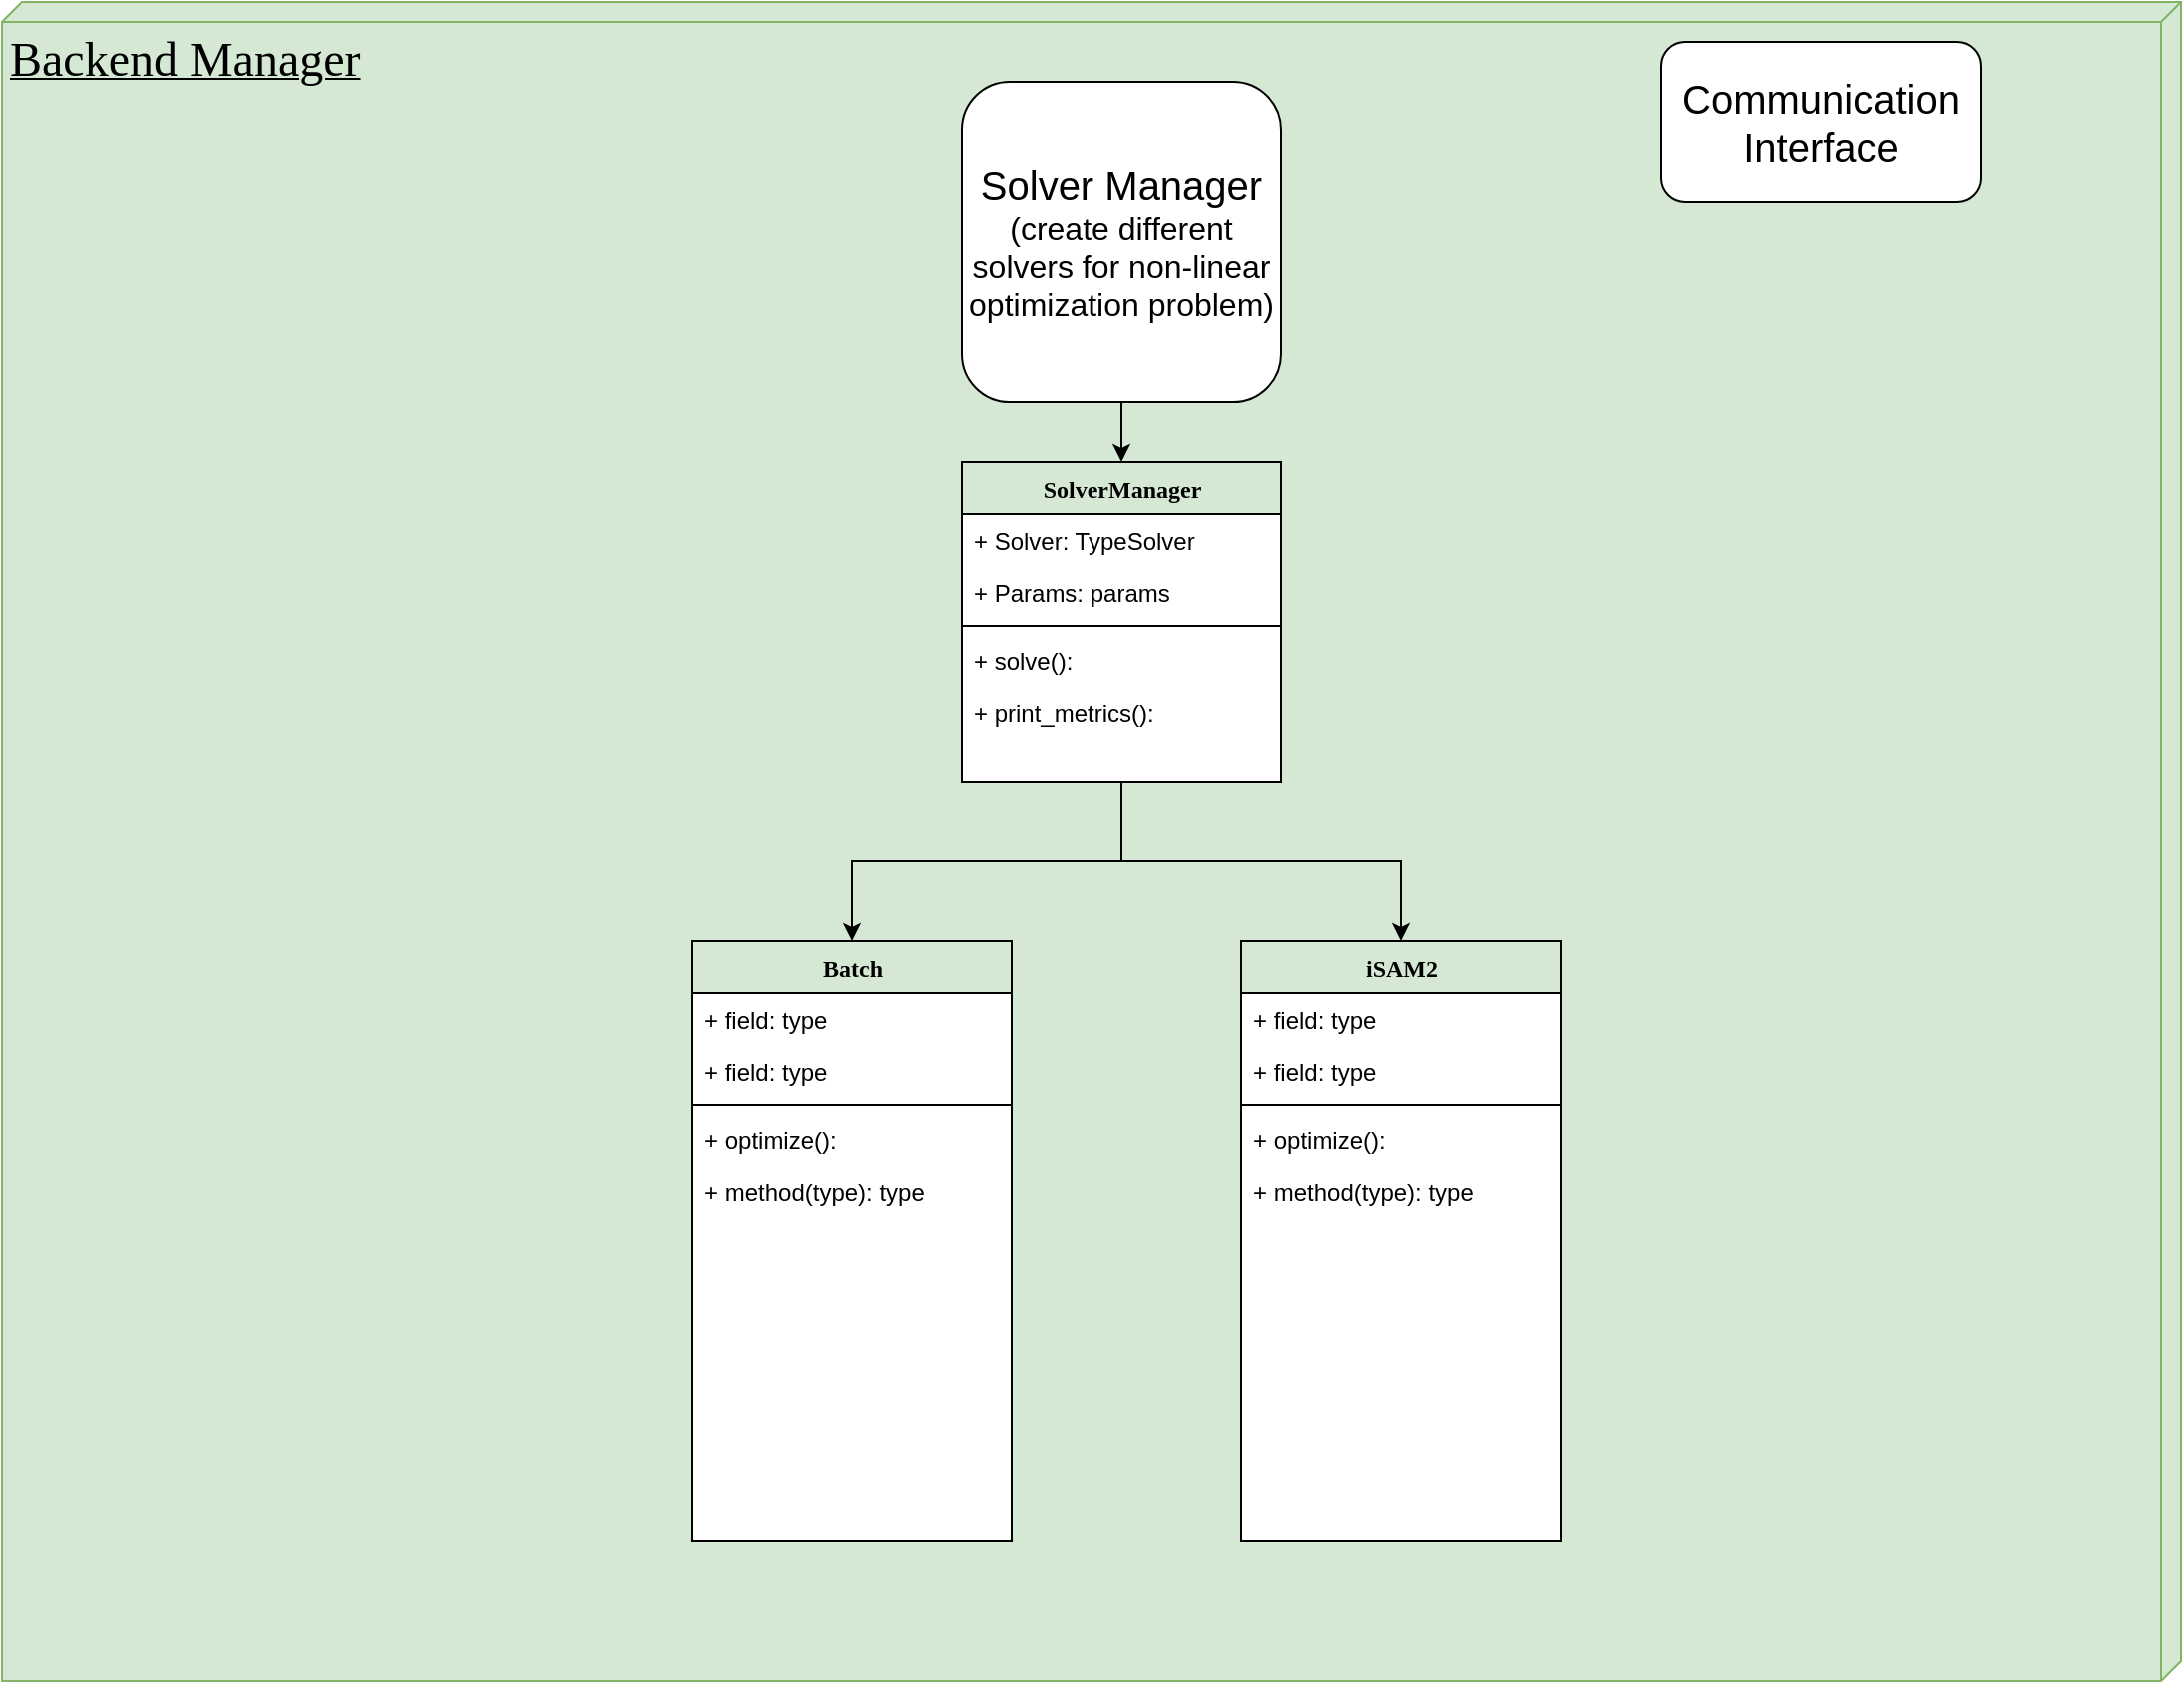 <mxfile version="21.1.2" type="device">
  <diagram name="Page-1" id="BbnIzNLkzCer4ha2YjdJ">
    <mxGraphModel dx="3262" dy="911" grid="1" gridSize="10" guides="1" tooltips="1" connect="1" arrows="1" fold="1" page="1" pageScale="1" pageWidth="850" pageHeight="1100" math="0" shadow="0">
      <root>
        <mxCell id="0" />
        <mxCell id="1" parent="0" />
        <mxCell id="GScOgHrEA0LkuBJ2mFBk-1" value="&lt;font style=&quot;font-size: 24px;&quot;&gt;Backend Manager&lt;/font&gt;" style="verticalAlign=top;align=left;spacingTop=8;spacingLeft=2;spacingRight=12;shape=cube;size=10;direction=south;fontStyle=4;html=1;rounded=0;shadow=0;comic=0;labelBackgroundColor=none;strokeWidth=1;fontFamily=Verdana;fontSize=12;fillColor=#d5e8d4;strokeColor=#82b366;" vertex="1" parent="1">
          <mxGeometry x="-1700" width="1090" height="840" as="geometry" />
        </mxCell>
        <mxCell id="GScOgHrEA0LkuBJ2mFBk-2" style="edgeStyle=orthogonalEdgeStyle;rounded=0;orthogonalLoop=1;jettySize=auto;html=1;exitX=0.5;exitY=1;exitDx=0;exitDy=0;entryX=0.5;entryY=0;entryDx=0;entryDy=0;" edge="1" parent="1" source="GScOgHrEA0LkuBJ2mFBk-3" target="GScOgHrEA0LkuBJ2mFBk-22">
          <mxGeometry relative="1" as="geometry" />
        </mxCell>
        <mxCell id="GScOgHrEA0LkuBJ2mFBk-3" value="&lt;font style=&quot;&quot;&gt;&lt;span style=&quot;font-size: 20px;&quot;&gt;Solver Manager&lt;/span&gt;&lt;br&gt;&lt;font style=&quot;font-size: 16px;&quot;&gt;(create different solvers for non-linear optimization problem)&lt;/font&gt;&lt;br&gt;&lt;/font&gt;" style="rounded=1;whiteSpace=wrap;html=1;" vertex="1" parent="1">
          <mxGeometry x="-1220" y="40" width="160" height="160" as="geometry" />
        </mxCell>
        <mxCell id="GScOgHrEA0LkuBJ2mFBk-8" value="&lt;font style=&quot;font-size: 20px;&quot;&gt;Communication Interface&lt;/font&gt;" style="rounded=1;whiteSpace=wrap;html=1;" vertex="1" parent="1">
          <mxGeometry x="-870" y="20" width="160" height="80" as="geometry" />
        </mxCell>
        <mxCell id="GScOgHrEA0LkuBJ2mFBk-58" style="edgeStyle=orthogonalEdgeStyle;rounded=0;orthogonalLoop=1;jettySize=auto;html=1;exitX=0.5;exitY=1;exitDx=0;exitDy=0;entryX=0.5;entryY=0;entryDx=0;entryDy=0;" edge="1" parent="1" source="GScOgHrEA0LkuBJ2mFBk-22" target="GScOgHrEA0LkuBJ2mFBk-38">
          <mxGeometry relative="1" as="geometry" />
        </mxCell>
        <mxCell id="GScOgHrEA0LkuBJ2mFBk-59" style="edgeStyle=orthogonalEdgeStyle;rounded=0;orthogonalLoop=1;jettySize=auto;html=1;exitX=0.5;exitY=1;exitDx=0;exitDy=0;entryX=0.5;entryY=0;entryDx=0;entryDy=0;" edge="1" parent="1" source="GScOgHrEA0LkuBJ2mFBk-22" target="GScOgHrEA0LkuBJ2mFBk-52">
          <mxGeometry relative="1" as="geometry" />
        </mxCell>
        <mxCell id="GScOgHrEA0LkuBJ2mFBk-22" value="SolverManager" style="swimlane;html=1;fontStyle=1;align=center;verticalAlign=top;childLayout=stackLayout;horizontal=1;startSize=26;horizontalStack=0;resizeParent=1;resizeLast=0;collapsible=1;marginBottom=0;swimlaneFillColor=#ffffff;rounded=0;shadow=0;comic=0;labelBackgroundColor=none;strokeWidth=1;fillColor=none;fontFamily=Verdana;fontSize=12" vertex="1" parent="1">
          <mxGeometry x="-1220" y="230" width="160" height="160" as="geometry" />
        </mxCell>
        <mxCell id="GScOgHrEA0LkuBJ2mFBk-23" value="+ Solver: TypeSolver" style="text;html=1;strokeColor=none;fillColor=none;align=left;verticalAlign=top;spacingLeft=4;spacingRight=4;whiteSpace=wrap;overflow=hidden;rotatable=0;points=[[0,0.5],[1,0.5]];portConstraint=eastwest;" vertex="1" parent="GScOgHrEA0LkuBJ2mFBk-22">
          <mxGeometry y="26" width="160" height="26" as="geometry" />
        </mxCell>
        <mxCell id="GScOgHrEA0LkuBJ2mFBk-25" value="+ Params: params" style="text;html=1;strokeColor=none;fillColor=none;align=left;verticalAlign=top;spacingLeft=4;spacingRight=4;whiteSpace=wrap;overflow=hidden;rotatable=0;points=[[0,0.5],[1,0.5]];portConstraint=eastwest;" vertex="1" parent="GScOgHrEA0LkuBJ2mFBk-22">
          <mxGeometry y="52" width="160" height="26" as="geometry" />
        </mxCell>
        <mxCell id="GScOgHrEA0LkuBJ2mFBk-24" value="" style="line;html=1;strokeWidth=1;fillColor=none;align=left;verticalAlign=middle;spacingTop=-1;spacingLeft=3;spacingRight=3;rotatable=0;labelPosition=right;points=[];portConstraint=eastwest;" vertex="1" parent="GScOgHrEA0LkuBJ2mFBk-22">
          <mxGeometry y="78" width="160" height="8" as="geometry" />
        </mxCell>
        <mxCell id="GScOgHrEA0LkuBJ2mFBk-50" value="+ solve():&amp;nbsp;" style="text;html=1;strokeColor=none;fillColor=none;align=left;verticalAlign=top;spacingLeft=4;spacingRight=4;whiteSpace=wrap;overflow=hidden;rotatable=0;points=[[0,0.5],[1,0.5]];portConstraint=eastwest;" vertex="1" parent="GScOgHrEA0LkuBJ2mFBk-22">
          <mxGeometry y="86" width="160" height="26" as="geometry" />
        </mxCell>
        <mxCell id="GScOgHrEA0LkuBJ2mFBk-51" value="+ print_metrics():&amp;nbsp;" style="text;html=1;strokeColor=none;fillColor=none;align=left;verticalAlign=top;spacingLeft=4;spacingRight=4;whiteSpace=wrap;overflow=hidden;rotatable=0;points=[[0,0.5],[1,0.5]];portConstraint=eastwest;" vertex="1" parent="GScOgHrEA0LkuBJ2mFBk-22">
          <mxGeometry y="112" width="160" height="26" as="geometry" />
        </mxCell>
        <mxCell id="GScOgHrEA0LkuBJ2mFBk-38" value="Batch" style="swimlane;html=1;fontStyle=1;align=center;verticalAlign=top;childLayout=stackLayout;horizontal=1;startSize=26;horizontalStack=0;resizeParent=1;resizeLast=0;collapsible=1;marginBottom=0;swimlaneFillColor=#ffffff;rounded=0;shadow=0;comic=0;labelBackgroundColor=none;strokeWidth=1;fillColor=none;fontFamily=Verdana;fontSize=12" vertex="1" parent="1">
          <mxGeometry x="-1355" y="470" width="160" height="300" as="geometry" />
        </mxCell>
        <mxCell id="GScOgHrEA0LkuBJ2mFBk-39" value="+ field: type" style="text;html=1;strokeColor=none;fillColor=none;align=left;verticalAlign=top;spacingLeft=4;spacingRight=4;whiteSpace=wrap;overflow=hidden;rotatable=0;points=[[0,0.5],[1,0.5]];portConstraint=eastwest;" vertex="1" parent="GScOgHrEA0LkuBJ2mFBk-38">
          <mxGeometry y="26" width="160" height="26" as="geometry" />
        </mxCell>
        <mxCell id="GScOgHrEA0LkuBJ2mFBk-40" value="+ field: type" style="text;html=1;strokeColor=none;fillColor=none;align=left;verticalAlign=top;spacingLeft=4;spacingRight=4;whiteSpace=wrap;overflow=hidden;rotatable=0;points=[[0,0.5],[1,0.5]];portConstraint=eastwest;" vertex="1" parent="GScOgHrEA0LkuBJ2mFBk-38">
          <mxGeometry y="52" width="160" height="26" as="geometry" />
        </mxCell>
        <mxCell id="GScOgHrEA0LkuBJ2mFBk-46" value="" style="line;html=1;strokeWidth=1;fillColor=none;align=left;verticalAlign=middle;spacingTop=-1;spacingLeft=3;spacingRight=3;rotatable=0;labelPosition=right;points=[];portConstraint=eastwest;" vertex="1" parent="GScOgHrEA0LkuBJ2mFBk-38">
          <mxGeometry y="78" width="160" height="8" as="geometry" />
        </mxCell>
        <mxCell id="GScOgHrEA0LkuBJ2mFBk-47" value="+ optimize():&amp;nbsp;" style="text;html=1;strokeColor=none;fillColor=none;align=left;verticalAlign=top;spacingLeft=4;spacingRight=4;whiteSpace=wrap;overflow=hidden;rotatable=0;points=[[0,0.5],[1,0.5]];portConstraint=eastwest;" vertex="1" parent="GScOgHrEA0LkuBJ2mFBk-38">
          <mxGeometry y="86" width="160" height="26" as="geometry" />
        </mxCell>
        <mxCell id="GScOgHrEA0LkuBJ2mFBk-49" value="+ method(type): type" style="text;html=1;strokeColor=none;fillColor=none;align=left;verticalAlign=top;spacingLeft=4;spacingRight=4;whiteSpace=wrap;overflow=hidden;rotatable=0;points=[[0,0.5],[1,0.5]];portConstraint=eastwest;" vertex="1" parent="GScOgHrEA0LkuBJ2mFBk-38">
          <mxGeometry y="112" width="160" height="26" as="geometry" />
        </mxCell>
        <mxCell id="GScOgHrEA0LkuBJ2mFBk-52" value="iSAM2" style="swimlane;html=1;fontStyle=1;align=center;verticalAlign=top;childLayout=stackLayout;horizontal=1;startSize=26;horizontalStack=0;resizeParent=1;resizeLast=0;collapsible=1;marginBottom=0;swimlaneFillColor=#ffffff;rounded=0;shadow=0;comic=0;labelBackgroundColor=none;strokeWidth=1;fillColor=none;fontFamily=Verdana;fontSize=12" vertex="1" parent="1">
          <mxGeometry x="-1080" y="470" width="160" height="300" as="geometry" />
        </mxCell>
        <mxCell id="GScOgHrEA0LkuBJ2mFBk-53" value="+ field: type" style="text;html=1;strokeColor=none;fillColor=none;align=left;verticalAlign=top;spacingLeft=4;spacingRight=4;whiteSpace=wrap;overflow=hidden;rotatable=0;points=[[0,0.5],[1,0.5]];portConstraint=eastwest;" vertex="1" parent="GScOgHrEA0LkuBJ2mFBk-52">
          <mxGeometry y="26" width="160" height="26" as="geometry" />
        </mxCell>
        <mxCell id="GScOgHrEA0LkuBJ2mFBk-54" value="+ field: type" style="text;html=1;strokeColor=none;fillColor=none;align=left;verticalAlign=top;spacingLeft=4;spacingRight=4;whiteSpace=wrap;overflow=hidden;rotatable=0;points=[[0,0.5],[1,0.5]];portConstraint=eastwest;" vertex="1" parent="GScOgHrEA0LkuBJ2mFBk-52">
          <mxGeometry y="52" width="160" height="26" as="geometry" />
        </mxCell>
        <mxCell id="GScOgHrEA0LkuBJ2mFBk-55" value="" style="line;html=1;strokeWidth=1;fillColor=none;align=left;verticalAlign=middle;spacingTop=-1;spacingLeft=3;spacingRight=3;rotatable=0;labelPosition=right;points=[];portConstraint=eastwest;" vertex="1" parent="GScOgHrEA0LkuBJ2mFBk-52">
          <mxGeometry y="78" width="160" height="8" as="geometry" />
        </mxCell>
        <mxCell id="GScOgHrEA0LkuBJ2mFBk-56" value="+ optimize():&amp;nbsp;" style="text;html=1;strokeColor=none;fillColor=none;align=left;verticalAlign=top;spacingLeft=4;spacingRight=4;whiteSpace=wrap;overflow=hidden;rotatable=0;points=[[0,0.5],[1,0.5]];portConstraint=eastwest;" vertex="1" parent="GScOgHrEA0LkuBJ2mFBk-52">
          <mxGeometry y="86" width="160" height="26" as="geometry" />
        </mxCell>
        <mxCell id="GScOgHrEA0LkuBJ2mFBk-57" value="+ method(type): type" style="text;html=1;strokeColor=none;fillColor=none;align=left;verticalAlign=top;spacingLeft=4;spacingRight=4;whiteSpace=wrap;overflow=hidden;rotatable=0;points=[[0,0.5],[1,0.5]];portConstraint=eastwest;" vertex="1" parent="GScOgHrEA0LkuBJ2mFBk-52">
          <mxGeometry y="112" width="160" height="26" as="geometry" />
        </mxCell>
      </root>
    </mxGraphModel>
  </diagram>
</mxfile>
